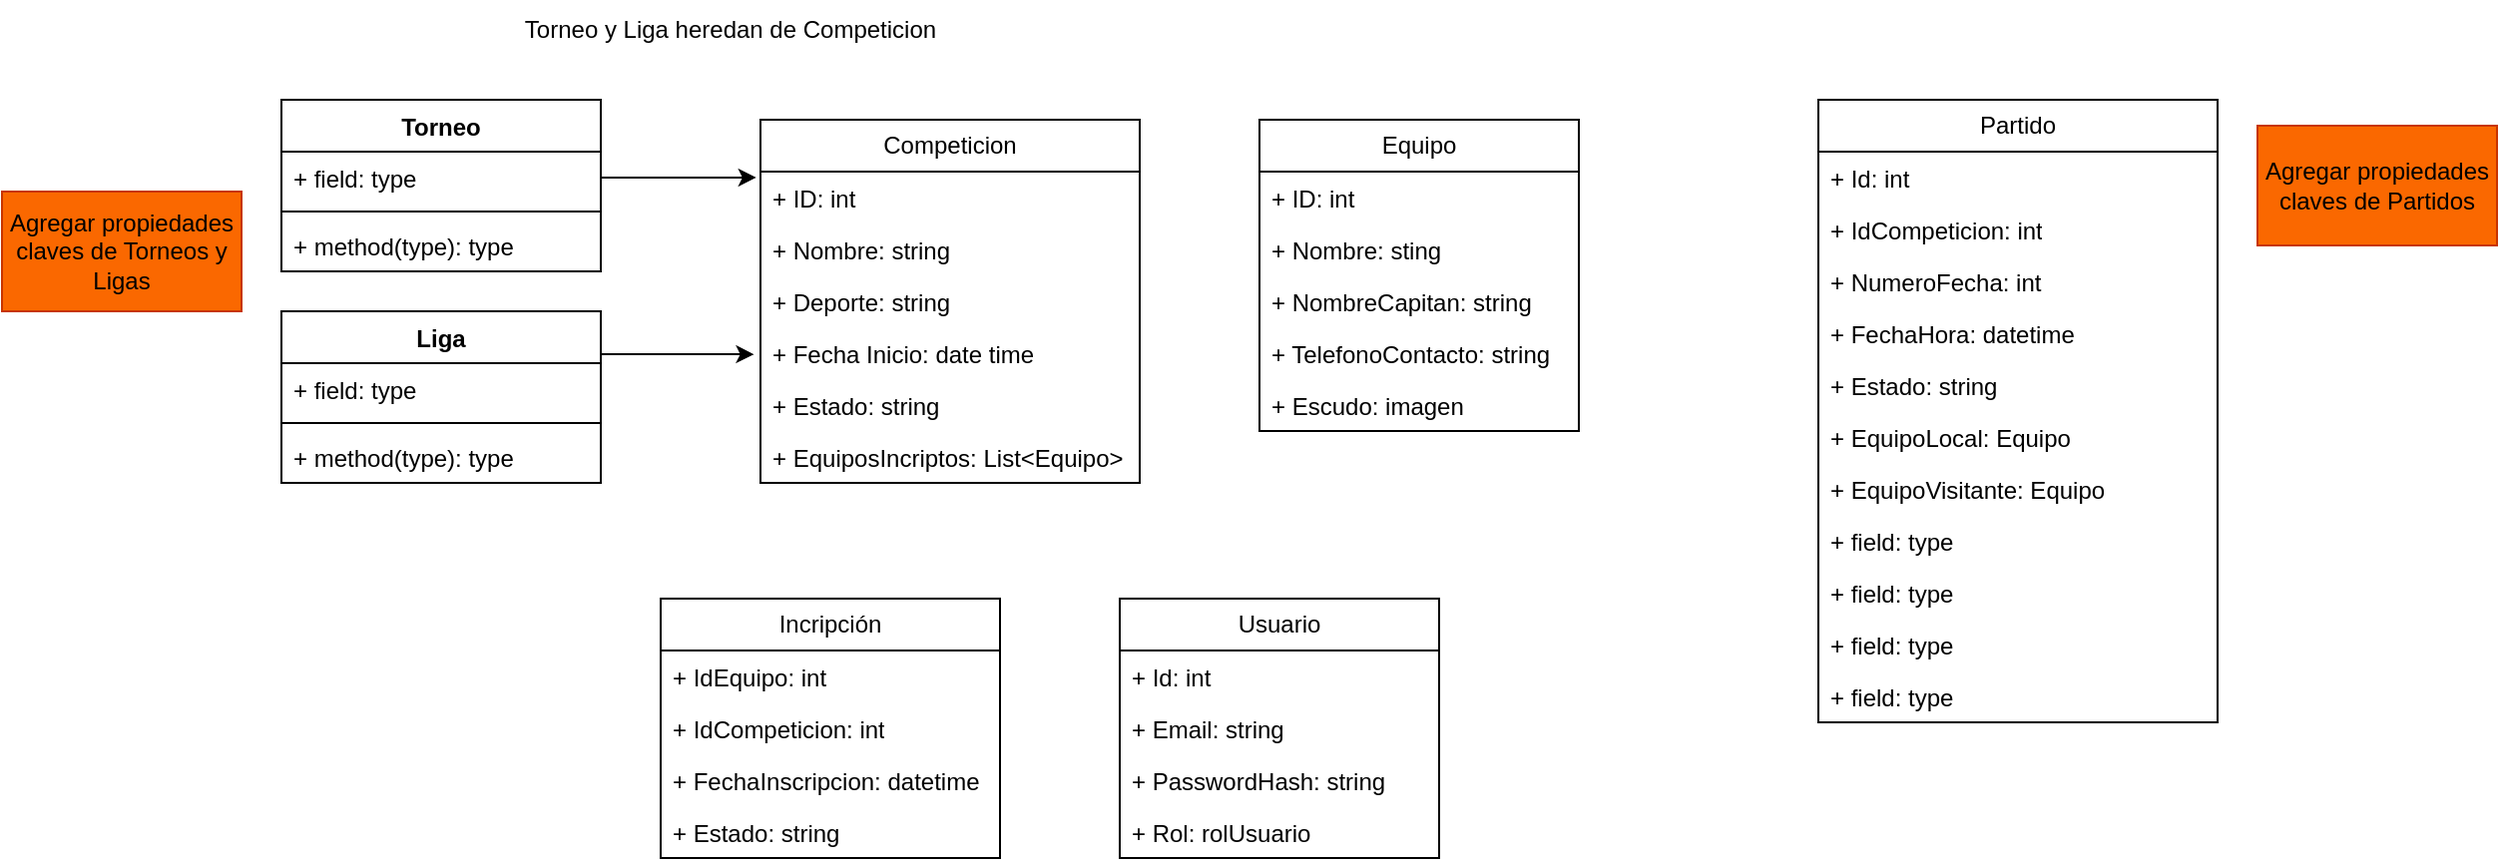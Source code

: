 <mxfile version="28.2.8">
  <diagram name="Página-1" id="Th9H5vNjs_mb6YJu3Ejt">
    <mxGraphModel dx="1846" dy="531" grid="1" gridSize="10" guides="1" tooltips="1" connect="1" arrows="1" fold="1" page="1" pageScale="1" pageWidth="827" pageHeight="1169" math="0" shadow="0">
      <root>
        <mxCell id="0" />
        <mxCell id="1" parent="0" />
        <mxCell id="FuShDi5zrvXszRbW6ZVb-1" value="Competicion" style="swimlane;fontStyle=0;childLayout=stackLayout;horizontal=1;startSize=26;fillColor=none;horizontalStack=0;resizeParent=1;resizeParentMax=0;resizeLast=0;collapsible=1;marginBottom=0;whiteSpace=wrap;html=1;" parent="1" vertex="1">
          <mxGeometry x="-120" y="110" width="190" height="182" as="geometry" />
        </mxCell>
        <mxCell id="FuShDi5zrvXszRbW6ZVb-2" value="+ ID: int" style="text;strokeColor=none;fillColor=none;align=left;verticalAlign=top;spacingLeft=4;spacingRight=4;overflow=hidden;rotatable=0;points=[[0,0.5],[1,0.5]];portConstraint=eastwest;whiteSpace=wrap;html=1;" parent="FuShDi5zrvXszRbW6ZVb-1" vertex="1">
          <mxGeometry y="26" width="190" height="26" as="geometry" />
        </mxCell>
        <mxCell id="FuShDi5zrvXszRbW6ZVb-3" value="+ Nombre: string" style="text;strokeColor=none;fillColor=none;align=left;verticalAlign=top;spacingLeft=4;spacingRight=4;overflow=hidden;rotatable=0;points=[[0,0.5],[1,0.5]];portConstraint=eastwest;whiteSpace=wrap;html=1;" parent="FuShDi5zrvXszRbW6ZVb-1" vertex="1">
          <mxGeometry y="52" width="190" height="26" as="geometry" />
        </mxCell>
        <mxCell id="FuShDi5zrvXszRbW6ZVb-4" value="+ Deporte: string" style="text;strokeColor=none;fillColor=none;align=left;verticalAlign=top;spacingLeft=4;spacingRight=4;overflow=hidden;rotatable=0;points=[[0,0.5],[1,0.5]];portConstraint=eastwest;whiteSpace=wrap;html=1;" parent="FuShDi5zrvXszRbW6ZVb-1" vertex="1">
          <mxGeometry y="78" width="190" height="26" as="geometry" />
        </mxCell>
        <mxCell id="cn6er6q1low0Lvrhs_33-2" value="+ Fecha Inicio: date time" style="text;strokeColor=none;fillColor=none;align=left;verticalAlign=top;spacingLeft=4;spacingRight=4;overflow=hidden;rotatable=0;points=[[0,0.5],[1,0.5]];portConstraint=eastwest;whiteSpace=wrap;html=1;" vertex="1" parent="FuShDi5zrvXszRbW6ZVb-1">
          <mxGeometry y="104" width="190" height="26" as="geometry" />
        </mxCell>
        <mxCell id="FuShDi5zrvXszRbW6ZVb-18" value="+ Estado: string" style="text;strokeColor=none;fillColor=none;align=left;verticalAlign=top;spacingLeft=4;spacingRight=4;overflow=hidden;rotatable=0;points=[[0,0.5],[1,0.5]];portConstraint=eastwest;whiteSpace=wrap;html=1;" parent="FuShDi5zrvXszRbW6ZVb-1" vertex="1">
          <mxGeometry y="130" width="190" height="26" as="geometry" />
        </mxCell>
        <mxCell id="cn6er6q1low0Lvrhs_33-4" value="+ EquiposIncriptos: List&amp;lt;Equipo&amp;gt;" style="text;strokeColor=none;fillColor=none;align=left;verticalAlign=top;spacingLeft=4;spacingRight=4;overflow=hidden;rotatable=0;points=[[0,0.5],[1,0.5]];portConstraint=eastwest;whiteSpace=wrap;html=1;" vertex="1" parent="FuShDi5zrvXszRbW6ZVb-1">
          <mxGeometry y="156" width="190" height="26" as="geometry" />
        </mxCell>
        <mxCell id="FuShDi5zrvXszRbW6ZVb-5" value="Equipo" style="swimlane;fontStyle=0;childLayout=stackLayout;horizontal=1;startSize=26;horizontalStack=0;resizeParent=1;resizeParentMax=0;resizeLast=0;collapsible=1;marginBottom=0;whiteSpace=wrap;html=1;" parent="1" vertex="1">
          <mxGeometry x="130" y="110" width="160" height="156" as="geometry" />
        </mxCell>
        <mxCell id="FuShDi5zrvXszRbW6ZVb-6" value="+ ID: int" style="text;strokeColor=none;fillColor=none;align=left;verticalAlign=top;spacingLeft=4;spacingRight=4;overflow=hidden;rotatable=0;points=[[0,0.5],[1,0.5]];portConstraint=eastwest;whiteSpace=wrap;html=1;" parent="FuShDi5zrvXszRbW6ZVb-5" vertex="1">
          <mxGeometry y="26" width="160" height="26" as="geometry" />
        </mxCell>
        <mxCell id="FuShDi5zrvXszRbW6ZVb-7" value="+ Nombre: sting" style="text;strokeColor=none;fillColor=none;align=left;verticalAlign=top;spacingLeft=4;spacingRight=4;overflow=hidden;rotatable=0;points=[[0,0.5],[1,0.5]];portConstraint=eastwest;whiteSpace=wrap;html=1;" parent="FuShDi5zrvXszRbW6ZVb-5" vertex="1">
          <mxGeometry y="52" width="160" height="26" as="geometry" />
        </mxCell>
        <mxCell id="cn6er6q1low0Lvrhs_33-32" value="+ NombreCapitan: string" style="text;strokeColor=none;fillColor=none;align=left;verticalAlign=top;spacingLeft=4;spacingRight=4;overflow=hidden;rotatable=0;points=[[0,0.5],[1,0.5]];portConstraint=eastwest;whiteSpace=wrap;html=1;" vertex="1" parent="FuShDi5zrvXszRbW6ZVb-5">
          <mxGeometry y="78" width="160" height="26" as="geometry" />
        </mxCell>
        <mxCell id="cn6er6q1low0Lvrhs_33-33" value="+ TelefonoContacto: string" style="text;strokeColor=none;fillColor=none;align=left;verticalAlign=top;spacingLeft=4;spacingRight=4;overflow=hidden;rotatable=0;points=[[0,0.5],[1,0.5]];portConstraint=eastwest;whiteSpace=wrap;html=1;" vertex="1" parent="FuShDi5zrvXszRbW6ZVb-5">
          <mxGeometry y="104" width="160" height="26" as="geometry" />
        </mxCell>
        <mxCell id="FuShDi5zrvXszRbW6ZVb-8" value="+ Escudo: imagen" style="text;strokeColor=none;fillColor=none;align=left;verticalAlign=top;spacingLeft=4;spacingRight=4;overflow=hidden;rotatable=0;points=[[0,0.5],[1,0.5]];portConstraint=eastwest;whiteSpace=wrap;html=1;" parent="FuShDi5zrvXszRbW6ZVb-5" vertex="1">
          <mxGeometry y="130" width="160" height="26" as="geometry" />
        </mxCell>
        <mxCell id="FuShDi5zrvXszRbW6ZVb-9" value="Partido" style="swimlane;fontStyle=0;childLayout=stackLayout;horizontal=1;startSize=26;fillColor=none;horizontalStack=0;resizeParent=1;resizeParentMax=0;resizeLast=0;collapsible=1;marginBottom=0;whiteSpace=wrap;html=1;" parent="1" vertex="1">
          <mxGeometry x="410" y="100" width="200" height="312" as="geometry" />
        </mxCell>
        <mxCell id="FuShDi5zrvXszRbW6ZVb-10" value="+ Id: int" style="text;strokeColor=none;fillColor=none;align=left;verticalAlign=top;spacingLeft=4;spacingRight=4;overflow=hidden;rotatable=0;points=[[0,0.5],[1,0.5]];portConstraint=eastwest;whiteSpace=wrap;html=1;" parent="FuShDi5zrvXszRbW6ZVb-9" vertex="1">
          <mxGeometry y="26" width="200" height="26" as="geometry" />
        </mxCell>
        <mxCell id="cn6er6q1low0Lvrhs_33-16" value="+ IdCompeticion: int" style="text;strokeColor=none;fillColor=none;align=left;verticalAlign=top;spacingLeft=4;spacingRight=4;overflow=hidden;rotatable=0;points=[[0,0.5],[1,0.5]];portConstraint=eastwest;whiteSpace=wrap;html=1;" vertex="1" parent="FuShDi5zrvXszRbW6ZVb-9">
          <mxGeometry y="52" width="200" height="26" as="geometry" />
        </mxCell>
        <mxCell id="FuShDi5zrvXszRbW6ZVb-11" value="+ NumeroFecha: int" style="text;strokeColor=none;fillColor=none;align=left;verticalAlign=top;spacingLeft=4;spacingRight=4;overflow=hidden;rotatable=0;points=[[0,0.5],[1,0.5]];portConstraint=eastwest;whiteSpace=wrap;html=1;" parent="FuShDi5zrvXszRbW6ZVb-9" vertex="1">
          <mxGeometry y="78" width="200" height="26" as="geometry" />
        </mxCell>
        <mxCell id="FuShDi5zrvXszRbW6ZVb-12" value="+ FechaHora: datetime" style="text;strokeColor=none;fillColor=none;align=left;verticalAlign=top;spacingLeft=4;spacingRight=4;overflow=hidden;rotatable=0;points=[[0,0.5],[1,0.5]];portConstraint=eastwest;whiteSpace=wrap;html=1;" parent="FuShDi5zrvXszRbW6ZVb-9" vertex="1">
          <mxGeometry y="104" width="200" height="26" as="geometry" />
        </mxCell>
        <mxCell id="cn6er6q1low0Lvrhs_33-15" value="+ Estado: string" style="text;strokeColor=none;fillColor=none;align=left;verticalAlign=top;spacingLeft=4;spacingRight=4;overflow=hidden;rotatable=0;points=[[0,0.5],[1,0.5]];portConstraint=eastwest;whiteSpace=wrap;html=1;" vertex="1" parent="FuShDi5zrvXszRbW6ZVb-9">
          <mxGeometry y="130" width="200" height="26" as="geometry" />
        </mxCell>
        <mxCell id="cn6er6q1low0Lvrhs_33-17" value="+ EquipoLocal: Equipo" style="text;strokeColor=none;fillColor=none;align=left;verticalAlign=top;spacingLeft=4;spacingRight=4;overflow=hidden;rotatable=0;points=[[0,0.5],[1,0.5]];portConstraint=eastwest;whiteSpace=wrap;html=1;" vertex="1" parent="FuShDi5zrvXszRbW6ZVb-9">
          <mxGeometry y="156" width="200" height="26" as="geometry" />
        </mxCell>
        <mxCell id="cn6er6q1low0Lvrhs_33-18" value="+ EquipoVisitante: Equipo" style="text;strokeColor=none;fillColor=none;align=left;verticalAlign=top;spacingLeft=4;spacingRight=4;overflow=hidden;rotatable=0;points=[[0,0.5],[1,0.5]];portConstraint=eastwest;whiteSpace=wrap;html=1;" vertex="1" parent="FuShDi5zrvXszRbW6ZVb-9">
          <mxGeometry y="182" width="200" height="26" as="geometry" />
        </mxCell>
        <mxCell id="cn6er6q1low0Lvrhs_33-19" value="+ field: type" style="text;strokeColor=none;fillColor=none;align=left;verticalAlign=top;spacingLeft=4;spacingRight=4;overflow=hidden;rotatable=0;points=[[0,0.5],[1,0.5]];portConstraint=eastwest;whiteSpace=wrap;html=1;" vertex="1" parent="FuShDi5zrvXszRbW6ZVb-9">
          <mxGeometry y="208" width="200" height="26" as="geometry" />
        </mxCell>
        <mxCell id="cn6er6q1low0Lvrhs_33-20" value="+ field: type" style="text;strokeColor=none;fillColor=none;align=left;verticalAlign=top;spacingLeft=4;spacingRight=4;overflow=hidden;rotatable=0;points=[[0,0.5],[1,0.5]];portConstraint=eastwest;whiteSpace=wrap;html=1;" vertex="1" parent="FuShDi5zrvXszRbW6ZVb-9">
          <mxGeometry y="234" width="200" height="26" as="geometry" />
        </mxCell>
        <mxCell id="cn6er6q1low0Lvrhs_33-21" value="+ field: type" style="text;strokeColor=none;fillColor=none;align=left;verticalAlign=top;spacingLeft=4;spacingRight=4;overflow=hidden;rotatable=0;points=[[0,0.5],[1,0.5]];portConstraint=eastwest;whiteSpace=wrap;html=1;" vertex="1" parent="FuShDi5zrvXszRbW6ZVb-9">
          <mxGeometry y="260" width="200" height="26" as="geometry" />
        </mxCell>
        <mxCell id="cn6er6q1low0Lvrhs_33-22" value="+ field: type" style="text;strokeColor=none;fillColor=none;align=left;verticalAlign=top;spacingLeft=4;spacingRight=4;overflow=hidden;rotatable=0;points=[[0,0.5],[1,0.5]];portConstraint=eastwest;whiteSpace=wrap;html=1;" vertex="1" parent="FuShDi5zrvXszRbW6ZVb-9">
          <mxGeometry y="286" width="200" height="26" as="geometry" />
        </mxCell>
        <mxCell id="FuShDi5zrvXszRbW6ZVb-13" value="Usuario" style="swimlane;fontStyle=0;childLayout=stackLayout;horizontal=1;startSize=26;fillColor=none;horizontalStack=0;resizeParent=1;resizeParentMax=0;resizeLast=0;collapsible=1;marginBottom=0;whiteSpace=wrap;html=1;" parent="1" vertex="1">
          <mxGeometry x="60" y="350" width="160" height="130" as="geometry" />
        </mxCell>
        <mxCell id="FuShDi5zrvXszRbW6ZVb-14" value="+ Id: int" style="text;strokeColor=none;fillColor=none;align=left;verticalAlign=top;spacingLeft=4;spacingRight=4;overflow=hidden;rotatable=0;points=[[0,0.5],[1,0.5]];portConstraint=eastwest;whiteSpace=wrap;html=1;" parent="FuShDi5zrvXszRbW6ZVb-13" vertex="1">
          <mxGeometry y="26" width="160" height="26" as="geometry" />
        </mxCell>
        <mxCell id="FuShDi5zrvXszRbW6ZVb-15" value="+ Email: string" style="text;strokeColor=none;fillColor=none;align=left;verticalAlign=top;spacingLeft=4;spacingRight=4;overflow=hidden;rotatable=0;points=[[0,0.5],[1,0.5]];portConstraint=eastwest;whiteSpace=wrap;html=1;" parent="FuShDi5zrvXszRbW6ZVb-13" vertex="1">
          <mxGeometry y="52" width="160" height="26" as="geometry" />
        </mxCell>
        <mxCell id="FuShDi5zrvXszRbW6ZVb-16" value="+ PasswordHash: string" style="text;strokeColor=none;fillColor=none;align=left;verticalAlign=top;spacingLeft=4;spacingRight=4;overflow=hidden;rotatable=0;points=[[0,0.5],[1,0.5]];portConstraint=eastwest;whiteSpace=wrap;html=1;" parent="FuShDi5zrvXszRbW6ZVb-13" vertex="1">
          <mxGeometry y="78" width="160" height="26" as="geometry" />
        </mxCell>
        <mxCell id="cn6er6q1low0Lvrhs_33-23" value="+ Rol: rolUsuario" style="text;strokeColor=none;fillColor=none;align=left;verticalAlign=top;spacingLeft=4;spacingRight=4;overflow=hidden;rotatable=0;points=[[0,0.5],[1,0.5]];portConstraint=eastwest;whiteSpace=wrap;html=1;" vertex="1" parent="FuShDi5zrvXszRbW6ZVb-13">
          <mxGeometry y="104" width="160" height="26" as="geometry" />
        </mxCell>
        <mxCell id="cn6er6q1low0Lvrhs_33-24" value="Torneo" style="swimlane;fontStyle=1;align=center;verticalAlign=top;childLayout=stackLayout;horizontal=1;startSize=26;horizontalStack=0;resizeParent=1;resizeParentMax=0;resizeLast=0;collapsible=1;marginBottom=0;whiteSpace=wrap;html=1;" vertex="1" parent="1">
          <mxGeometry x="-360" y="100" width="160" height="86" as="geometry" />
        </mxCell>
        <mxCell id="cn6er6q1low0Lvrhs_33-25" value="+ field: type" style="text;strokeColor=none;fillColor=none;align=left;verticalAlign=top;spacingLeft=4;spacingRight=4;overflow=hidden;rotatable=0;points=[[0,0.5],[1,0.5]];portConstraint=eastwest;whiteSpace=wrap;html=1;" vertex="1" parent="cn6er6q1low0Lvrhs_33-24">
          <mxGeometry y="26" width="160" height="26" as="geometry" />
        </mxCell>
        <mxCell id="cn6er6q1low0Lvrhs_33-26" value="" style="line;strokeWidth=1;fillColor=none;align=left;verticalAlign=middle;spacingTop=-1;spacingLeft=3;spacingRight=3;rotatable=0;labelPosition=right;points=[];portConstraint=eastwest;strokeColor=inherit;" vertex="1" parent="cn6er6q1low0Lvrhs_33-24">
          <mxGeometry y="52" width="160" height="8" as="geometry" />
        </mxCell>
        <mxCell id="cn6er6q1low0Lvrhs_33-27" value="+ method(type): type" style="text;strokeColor=none;fillColor=none;align=left;verticalAlign=top;spacingLeft=4;spacingRight=4;overflow=hidden;rotatable=0;points=[[0,0.5],[1,0.5]];portConstraint=eastwest;whiteSpace=wrap;html=1;" vertex="1" parent="cn6er6q1low0Lvrhs_33-24">
          <mxGeometry y="60" width="160" height="26" as="geometry" />
        </mxCell>
        <mxCell id="cn6er6q1low0Lvrhs_33-28" value="Liga" style="swimlane;fontStyle=1;align=center;verticalAlign=top;childLayout=stackLayout;horizontal=1;startSize=26;horizontalStack=0;resizeParent=1;resizeParentMax=0;resizeLast=0;collapsible=1;marginBottom=0;whiteSpace=wrap;html=1;" vertex="1" parent="1">
          <mxGeometry x="-360" y="206" width="160" height="86" as="geometry" />
        </mxCell>
        <mxCell id="cn6er6q1low0Lvrhs_33-29" value="+ field: type" style="text;strokeColor=none;fillColor=none;align=left;verticalAlign=top;spacingLeft=4;spacingRight=4;overflow=hidden;rotatable=0;points=[[0,0.5],[1,0.5]];portConstraint=eastwest;whiteSpace=wrap;html=1;" vertex="1" parent="cn6er6q1low0Lvrhs_33-28">
          <mxGeometry y="26" width="160" height="26" as="geometry" />
        </mxCell>
        <mxCell id="cn6er6q1low0Lvrhs_33-30" value="" style="line;strokeWidth=1;fillColor=none;align=left;verticalAlign=middle;spacingTop=-1;spacingLeft=3;spacingRight=3;rotatable=0;labelPosition=right;points=[];portConstraint=eastwest;strokeColor=inherit;" vertex="1" parent="cn6er6q1low0Lvrhs_33-28">
          <mxGeometry y="52" width="160" height="8" as="geometry" />
        </mxCell>
        <mxCell id="cn6er6q1low0Lvrhs_33-31" value="+ method(type): type" style="text;strokeColor=none;fillColor=none;align=left;verticalAlign=top;spacingLeft=4;spacingRight=4;overflow=hidden;rotatable=0;points=[[0,0.5],[1,0.5]];portConstraint=eastwest;whiteSpace=wrap;html=1;" vertex="1" parent="cn6er6q1low0Lvrhs_33-28">
          <mxGeometry y="60" width="160" height="26" as="geometry" />
        </mxCell>
        <mxCell id="cn6er6q1low0Lvrhs_33-36" style="edgeStyle=orthogonalEdgeStyle;rounded=0;orthogonalLoop=1;jettySize=auto;html=1;exitX=1;exitY=0.25;exitDx=0;exitDy=0;entryX=-0.017;entryY=0.522;entryDx=0;entryDy=0;entryPerimeter=0;" edge="1" parent="1" source="cn6er6q1low0Lvrhs_33-28" target="cn6er6q1low0Lvrhs_33-2">
          <mxGeometry relative="1" as="geometry" />
        </mxCell>
        <mxCell id="cn6er6q1low0Lvrhs_33-37" style="edgeStyle=orthogonalEdgeStyle;rounded=0;orthogonalLoop=1;jettySize=auto;html=1;exitX=1;exitY=0.5;exitDx=0;exitDy=0;entryX=-0.011;entryY=0.115;entryDx=0;entryDy=0;entryPerimeter=0;" edge="1" parent="1" source="cn6er6q1low0Lvrhs_33-25" target="FuShDi5zrvXszRbW6ZVb-2">
          <mxGeometry relative="1" as="geometry" />
        </mxCell>
        <mxCell id="cn6er6q1low0Lvrhs_33-38" value="Torneo y Liga heredan de Competicion" style="text;html=1;whiteSpace=wrap;strokeColor=none;fillColor=none;align=center;verticalAlign=middle;rounded=0;" vertex="1" parent="1">
          <mxGeometry x="-250" y="50" width="230" height="30" as="geometry" />
        </mxCell>
        <mxCell id="cn6er6q1low0Lvrhs_33-39" value="Agregar propiedades claves de Torneos y Ligas" style="rounded=0;whiteSpace=wrap;html=1;fillColor=#fa6800;fontColor=#000000;strokeColor=#C73500;" vertex="1" parent="1">
          <mxGeometry x="-500" y="146" width="120" height="60" as="geometry" />
        </mxCell>
        <mxCell id="cn6er6q1low0Lvrhs_33-45" value="Incripción" style="swimlane;fontStyle=0;childLayout=stackLayout;horizontal=1;startSize=26;fillColor=none;horizontalStack=0;resizeParent=1;resizeParentMax=0;resizeLast=0;collapsible=1;marginBottom=0;whiteSpace=wrap;html=1;" vertex="1" parent="1">
          <mxGeometry x="-170" y="350" width="170" height="130" as="geometry" />
        </mxCell>
        <mxCell id="cn6er6q1low0Lvrhs_33-46" value="+ IdEquipo: int" style="text;strokeColor=none;fillColor=none;align=left;verticalAlign=top;spacingLeft=4;spacingRight=4;overflow=hidden;rotatable=0;points=[[0,0.5],[1,0.5]];portConstraint=eastwest;whiteSpace=wrap;html=1;" vertex="1" parent="cn6er6q1low0Lvrhs_33-45">
          <mxGeometry y="26" width="170" height="26" as="geometry" />
        </mxCell>
        <mxCell id="cn6er6q1low0Lvrhs_33-47" value="+ IdCompeticion: int" style="text;strokeColor=none;fillColor=none;align=left;verticalAlign=top;spacingLeft=4;spacingRight=4;overflow=hidden;rotatable=0;points=[[0,0.5],[1,0.5]];portConstraint=eastwest;whiteSpace=wrap;html=1;" vertex="1" parent="cn6er6q1low0Lvrhs_33-45">
          <mxGeometry y="52" width="170" height="26" as="geometry" />
        </mxCell>
        <mxCell id="cn6er6q1low0Lvrhs_33-48" value="+ FechaInscripcion: datetime" style="text;strokeColor=none;fillColor=none;align=left;verticalAlign=top;spacingLeft=4;spacingRight=4;overflow=hidden;rotatable=0;points=[[0,0.5],[1,0.5]];portConstraint=eastwest;whiteSpace=wrap;html=1;" vertex="1" parent="cn6er6q1low0Lvrhs_33-45">
          <mxGeometry y="78" width="170" height="26" as="geometry" />
        </mxCell>
        <mxCell id="cn6er6q1low0Lvrhs_33-49" value="+ Estado: string" style="text;strokeColor=none;fillColor=none;align=left;verticalAlign=top;spacingLeft=4;spacingRight=4;overflow=hidden;rotatable=0;points=[[0,0.5],[1,0.5]];portConstraint=eastwest;whiteSpace=wrap;html=1;" vertex="1" parent="cn6er6q1low0Lvrhs_33-45">
          <mxGeometry y="104" width="170" height="26" as="geometry" />
        </mxCell>
        <mxCell id="cn6er6q1low0Lvrhs_33-50" value="Agregar propiedades claves de Partidos" style="rounded=0;whiteSpace=wrap;html=1;fillColor=#fa6800;fontColor=#000000;strokeColor=#C73500;" vertex="1" parent="1">
          <mxGeometry x="630" y="113" width="120" height="60" as="geometry" />
        </mxCell>
      </root>
    </mxGraphModel>
  </diagram>
</mxfile>
